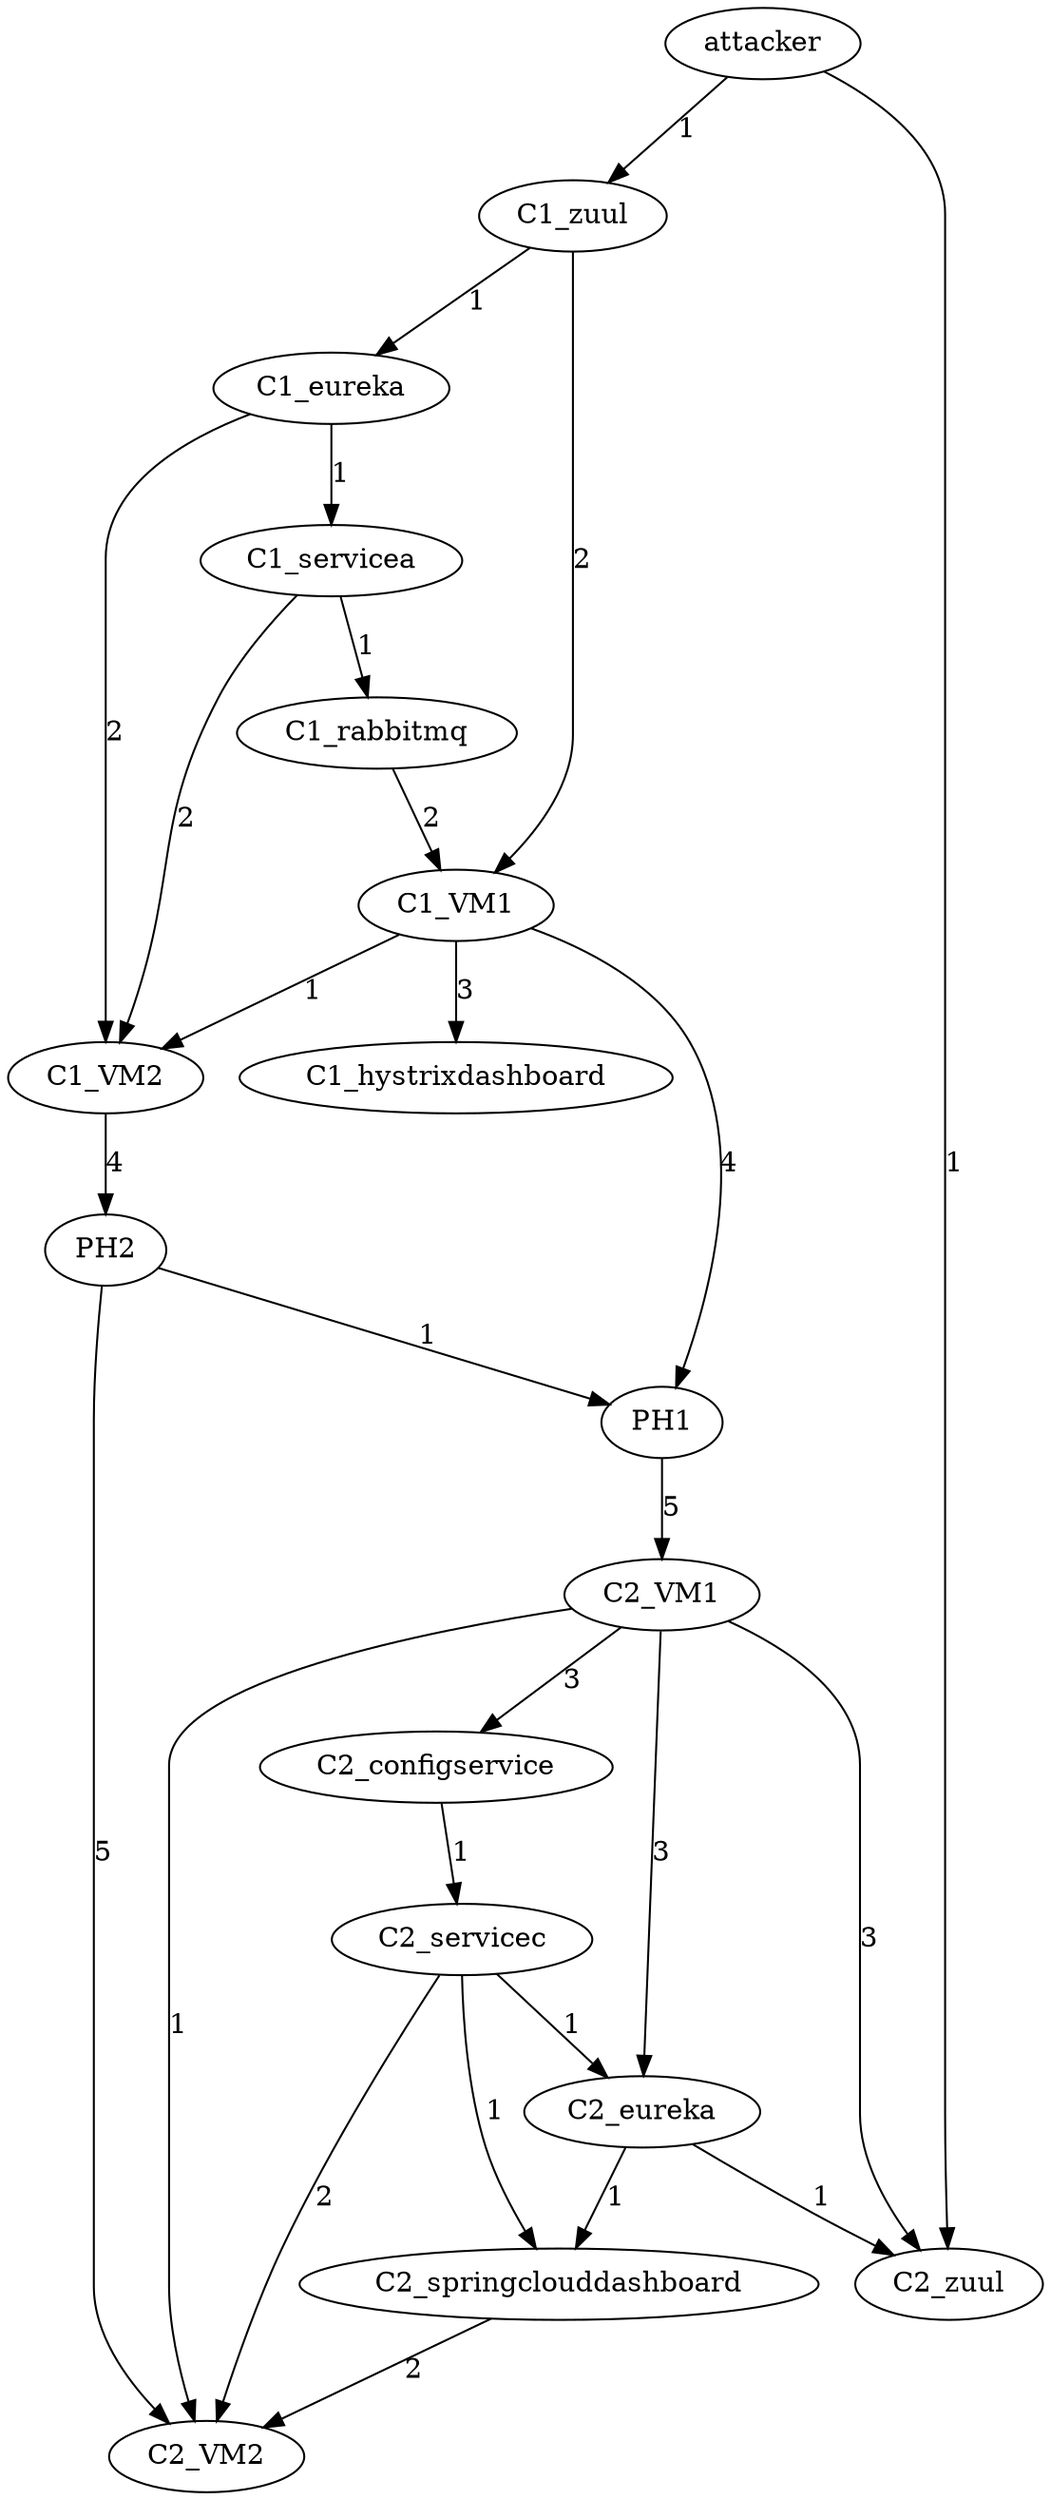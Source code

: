 digraph G {
attacker -> C1_zuul [label=1];
attacker -> C2_zuul [label=1];
C1_zuul -> C1_eureka [label=1];
C1_zuul -> C1_VM1 [label=2];
C1_servicea -> C1_rabbitmq [label=1];
C1_servicea -> C1_VM2 [label=2];
C1_eureka -> C1_servicea [label=1];
C1_eureka -> C1_VM2 [label=2];
C1_rabbitmq -> C1_VM1 [label=2];
C2_configservice -> C2_servicec [label=1];
C2_servicec -> C2_eureka [label=1];
C2_servicec -> C2_springclouddashboard [label=1];
C2_servicec -> C2_VM2 [label=2];
C2_springclouddashboard -> C2_VM2 [label=2];
C2_eureka -> C2_zuul [label=1];
C2_eureka -> C2_springclouddashboard [label=1];
C1_VM1 -> C1_hystrixdashboard [label=3];
C1_VM1 -> C1_VM2 [label=1];
C1_VM1 -> PH1 [label=4];
C1_VM2 -> PH2 [label=4];
C2_VM1 -> C2_configservice [label=3];
C2_VM1 -> C2_zuul [label=3];
C2_VM1 -> C2_eureka [label=3];
C2_VM1 -> C2_VM2 [label=1];
PH1 -> C2_VM1 [label=5];
PH2 -> PH1 [label=1];
PH2 -> C2_VM2 [label=5];
}
